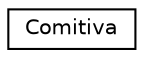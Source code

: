digraph "Graphical Class Hierarchy"
{
 // LATEX_PDF_SIZE
  edge [fontname="Helvetica",fontsize="10",labelfontname="Helvetica",labelfontsize="10"];
  node [fontname="Helvetica",fontsize="10",shape=record];
  rankdir="LR";
  Node0 [label="Comitiva",height=0.2,width=0.4,color="black", fillcolor="white", style="filled",URL="$class_comitiva.html",tooltip=" "];
}
